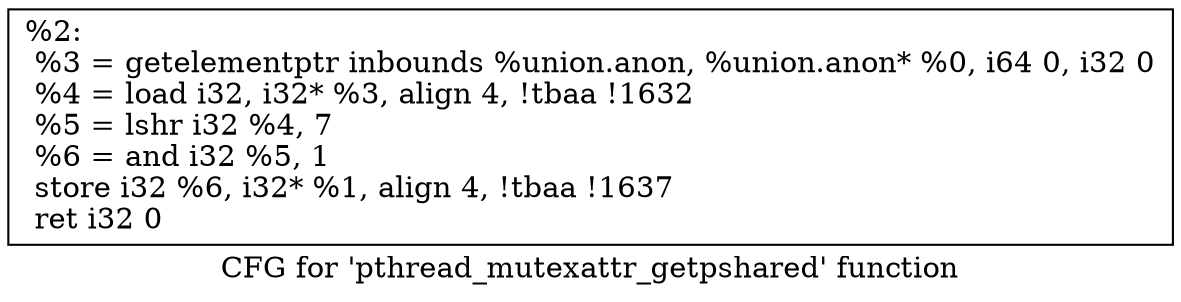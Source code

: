 digraph "CFG for 'pthread_mutexattr_getpshared' function" {
	label="CFG for 'pthread_mutexattr_getpshared' function";

	Node0x1ff48c0 [shape=record,label="{%2:\l  %3 = getelementptr inbounds %union.anon, %union.anon* %0, i64 0, i32 0\l  %4 = load i32, i32* %3, align 4, !tbaa !1632\l  %5 = lshr i32 %4, 7\l  %6 = and i32 %5, 1\l  store i32 %6, i32* %1, align 4, !tbaa !1637\l  ret i32 0\l}"];
}
